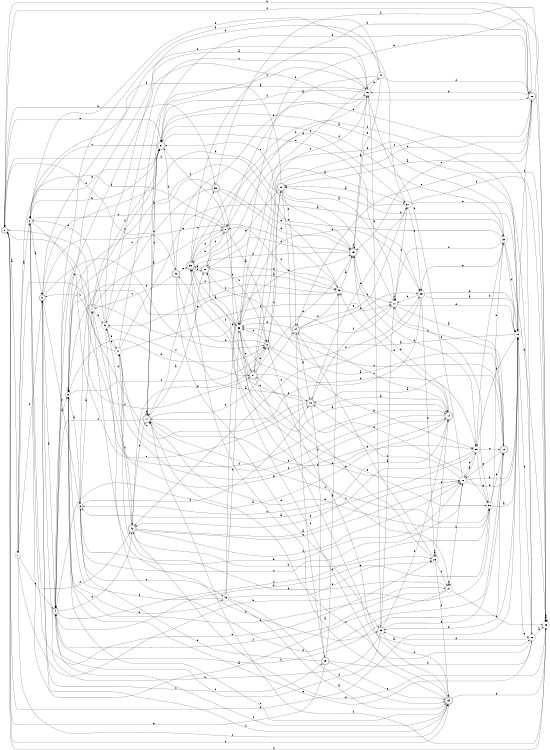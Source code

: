 digraph n38_5 {
__start0 [label="" shape="none"];

rankdir=LR;
size="8,5";

s0 [style="rounded,filled", color="black", fillcolor="white" shape="doublecircle", label="0"];
s1 [style="filled", color="black", fillcolor="white" shape="circle", label="1"];
s2 [style="filled", color="black", fillcolor="white" shape="circle", label="2"];
s3 [style="rounded,filled", color="black", fillcolor="white" shape="doublecircle", label="3"];
s4 [style="rounded,filled", color="black", fillcolor="white" shape="doublecircle", label="4"];
s5 [style="filled", color="black", fillcolor="white" shape="circle", label="5"];
s6 [style="filled", color="black", fillcolor="white" shape="circle", label="6"];
s7 [style="filled", color="black", fillcolor="white" shape="circle", label="7"];
s8 [style="rounded,filled", color="black", fillcolor="white" shape="doublecircle", label="8"];
s9 [style="rounded,filled", color="black", fillcolor="white" shape="doublecircle", label="9"];
s10 [style="rounded,filled", color="black", fillcolor="white" shape="doublecircle", label="10"];
s11 [style="filled", color="black", fillcolor="white" shape="circle", label="11"];
s12 [style="rounded,filled", color="black", fillcolor="white" shape="doublecircle", label="12"];
s13 [style="rounded,filled", color="black", fillcolor="white" shape="doublecircle", label="13"];
s14 [style="rounded,filled", color="black", fillcolor="white" shape="doublecircle", label="14"];
s15 [style="rounded,filled", color="black", fillcolor="white" shape="doublecircle", label="15"];
s16 [style="filled", color="black", fillcolor="white" shape="circle", label="16"];
s17 [style="rounded,filled", color="black", fillcolor="white" shape="doublecircle", label="17"];
s18 [style="rounded,filled", color="black", fillcolor="white" shape="doublecircle", label="18"];
s19 [style="filled", color="black", fillcolor="white" shape="circle", label="19"];
s20 [style="rounded,filled", color="black", fillcolor="white" shape="doublecircle", label="20"];
s21 [style="rounded,filled", color="black", fillcolor="white" shape="doublecircle", label="21"];
s22 [style="filled", color="black", fillcolor="white" shape="circle", label="22"];
s23 [style="filled", color="black", fillcolor="white" shape="circle", label="23"];
s24 [style="rounded,filled", color="black", fillcolor="white" shape="doublecircle", label="24"];
s25 [style="filled", color="black", fillcolor="white" shape="circle", label="25"];
s26 [style="filled", color="black", fillcolor="white" shape="circle", label="26"];
s27 [style="filled", color="black", fillcolor="white" shape="circle", label="27"];
s28 [style="filled", color="black", fillcolor="white" shape="circle", label="28"];
s29 [style="filled", color="black", fillcolor="white" shape="circle", label="29"];
s30 [style="filled", color="black", fillcolor="white" shape="circle", label="30"];
s31 [style="rounded,filled", color="black", fillcolor="white" shape="doublecircle", label="31"];
s32 [style="rounded,filled", color="black", fillcolor="white" shape="doublecircle", label="32"];
s33 [style="filled", color="black", fillcolor="white" shape="circle", label="33"];
s34 [style="rounded,filled", color="black", fillcolor="white" shape="doublecircle", label="34"];
s35 [style="rounded,filled", color="black", fillcolor="white" shape="doublecircle", label="35"];
s36 [style="filled", color="black", fillcolor="white" shape="circle", label="36"];
s37 [style="filled", color="black", fillcolor="white" shape="circle", label="37"];
s38 [style="filled", color="black", fillcolor="white" shape="circle", label="38"];
s39 [style="rounded,filled", color="black", fillcolor="white" shape="doublecircle", label="39"];
s40 [style="filled", color="black", fillcolor="white" shape="circle", label="40"];
s41 [style="filled", color="black", fillcolor="white" shape="circle", label="41"];
s42 [style="rounded,filled", color="black", fillcolor="white" shape="doublecircle", label="42"];
s43 [style="filled", color="black", fillcolor="white" shape="circle", label="43"];
s44 [style="filled", color="black", fillcolor="white" shape="circle", label="44"];
s45 [style="rounded,filled", color="black", fillcolor="white" shape="doublecircle", label="45"];
s46 [style="filled", color="black", fillcolor="white" shape="circle", label="46"];
s0 -> s1 [label="a"];
s0 -> s39 [label="b"];
s0 -> s34 [label="c"];
s0 -> s19 [label="d"];
s0 -> s31 [label="e"];
s0 -> s23 [label="f"];
s1 -> s2 [label="a"];
s1 -> s38 [label="b"];
s1 -> s34 [label="c"];
s1 -> s3 [label="d"];
s1 -> s4 [label="e"];
s1 -> s21 [label="f"];
s2 -> s3 [label="a"];
s2 -> s26 [label="b"];
s2 -> s8 [label="c"];
s2 -> s42 [label="d"];
s2 -> s31 [label="e"];
s2 -> s14 [label="f"];
s3 -> s4 [label="a"];
s3 -> s16 [label="b"];
s3 -> s45 [label="c"];
s3 -> s6 [label="d"];
s3 -> s43 [label="e"];
s3 -> s9 [label="f"];
s4 -> s5 [label="a"];
s4 -> s20 [label="b"];
s4 -> s34 [label="c"];
s4 -> s38 [label="d"];
s4 -> s42 [label="e"];
s4 -> s38 [label="f"];
s5 -> s6 [label="a"];
s5 -> s46 [label="b"];
s5 -> s9 [label="c"];
s5 -> s27 [label="d"];
s5 -> s9 [label="e"];
s5 -> s5 [label="f"];
s6 -> s7 [label="a"];
s6 -> s13 [label="b"];
s6 -> s28 [label="c"];
s6 -> s28 [label="d"];
s6 -> s46 [label="e"];
s6 -> s43 [label="f"];
s7 -> s8 [label="a"];
s7 -> s4 [label="b"];
s7 -> s31 [label="c"];
s7 -> s40 [label="d"];
s7 -> s14 [label="e"];
s7 -> s31 [label="f"];
s8 -> s9 [label="a"];
s8 -> s35 [label="b"];
s8 -> s31 [label="c"];
s8 -> s35 [label="d"];
s8 -> s36 [label="e"];
s8 -> s1 [label="f"];
s9 -> s10 [label="a"];
s9 -> s29 [label="b"];
s9 -> s36 [label="c"];
s9 -> s32 [label="d"];
s9 -> s42 [label="e"];
s9 -> s25 [label="f"];
s10 -> s11 [label="a"];
s10 -> s2 [label="b"];
s10 -> s9 [label="c"];
s10 -> s20 [label="d"];
s10 -> s18 [label="e"];
s10 -> s24 [label="f"];
s11 -> s12 [label="a"];
s11 -> s3 [label="b"];
s11 -> s37 [label="c"];
s11 -> s19 [label="d"];
s11 -> s5 [label="e"];
s11 -> s11 [label="f"];
s12 -> s13 [label="a"];
s12 -> s4 [label="b"];
s12 -> s36 [label="c"];
s12 -> s7 [label="d"];
s12 -> s28 [label="e"];
s12 -> s15 [label="f"];
s13 -> s14 [label="a"];
s13 -> s18 [label="b"];
s13 -> s0 [label="c"];
s13 -> s45 [label="d"];
s13 -> s0 [label="e"];
s13 -> s11 [label="f"];
s14 -> s4 [label="a"];
s14 -> s15 [label="b"];
s14 -> s6 [label="c"];
s14 -> s43 [label="d"];
s14 -> s41 [label="e"];
s14 -> s41 [label="f"];
s15 -> s16 [label="a"];
s15 -> s29 [label="b"];
s15 -> s15 [label="c"];
s15 -> s18 [label="d"];
s15 -> s31 [label="e"];
s15 -> s17 [label="f"];
s16 -> s17 [label="a"];
s16 -> s44 [label="b"];
s16 -> s31 [label="c"];
s16 -> s8 [label="d"];
s16 -> s33 [label="e"];
s16 -> s31 [label="f"];
s17 -> s18 [label="a"];
s17 -> s24 [label="b"];
s17 -> s31 [label="c"];
s17 -> s17 [label="d"];
s17 -> s29 [label="e"];
s17 -> s4 [label="f"];
s18 -> s12 [label="a"];
s18 -> s9 [label="b"];
s18 -> s8 [label="c"];
s18 -> s19 [label="d"];
s18 -> s43 [label="e"];
s18 -> s35 [label="f"];
s19 -> s10 [label="a"];
s19 -> s10 [label="b"];
s19 -> s20 [label="c"];
s19 -> s33 [label="d"];
s19 -> s22 [label="e"];
s19 -> s29 [label="f"];
s20 -> s10 [label="a"];
s20 -> s0 [label="b"];
s20 -> s21 [label="c"];
s20 -> s16 [label="d"];
s20 -> s15 [label="e"];
s20 -> s0 [label="f"];
s21 -> s22 [label="a"];
s21 -> s9 [label="b"];
s21 -> s16 [label="c"];
s21 -> s15 [label="d"];
s21 -> s38 [label="e"];
s21 -> s35 [label="f"];
s22 -> s23 [label="a"];
s22 -> s19 [label="b"];
s22 -> s31 [label="c"];
s22 -> s33 [label="d"];
s22 -> s5 [label="e"];
s22 -> s17 [label="f"];
s23 -> s23 [label="a"];
s23 -> s23 [label="b"];
s23 -> s24 [label="c"];
s23 -> s42 [label="d"];
s23 -> s36 [label="e"];
s23 -> s17 [label="f"];
s24 -> s13 [label="a"];
s24 -> s25 [label="b"];
s24 -> s14 [label="c"];
s24 -> s36 [label="d"];
s24 -> s37 [label="e"];
s24 -> s43 [label="f"];
s25 -> s19 [label="a"];
s25 -> s11 [label="b"];
s25 -> s17 [label="c"];
s25 -> s19 [label="d"];
s25 -> s26 [label="e"];
s25 -> s42 [label="f"];
s26 -> s26 [label="a"];
s26 -> s21 [label="b"];
s26 -> s27 [label="c"];
s26 -> s14 [label="d"];
s26 -> s24 [label="e"];
s26 -> s34 [label="f"];
s27 -> s2 [label="a"];
s27 -> s28 [label="b"];
s27 -> s27 [label="c"];
s27 -> s41 [label="d"];
s27 -> s23 [label="e"];
s27 -> s4 [label="f"];
s28 -> s29 [label="a"];
s28 -> s19 [label="b"];
s28 -> s13 [label="c"];
s28 -> s19 [label="d"];
s28 -> s35 [label="e"];
s28 -> s16 [label="f"];
s29 -> s6 [label="a"];
s29 -> s28 [label="b"];
s29 -> s12 [label="c"];
s29 -> s30 [label="d"];
s29 -> s38 [label="e"];
s29 -> s42 [label="f"];
s30 -> s31 [label="a"];
s30 -> s23 [label="b"];
s30 -> s5 [label="c"];
s30 -> s19 [label="d"];
s30 -> s25 [label="e"];
s30 -> s11 [label="f"];
s31 -> s17 [label="a"];
s31 -> s2 [label="b"];
s31 -> s2 [label="c"];
s31 -> s32 [label="d"];
s31 -> s25 [label="e"];
s31 -> s30 [label="f"];
s32 -> s13 [label="a"];
s32 -> s16 [label="b"];
s32 -> s7 [label="c"];
s32 -> s33 [label="d"];
s32 -> s35 [label="e"];
s32 -> s0 [label="f"];
s33 -> s11 [label="a"];
s33 -> s3 [label="b"];
s33 -> s4 [label="c"];
s33 -> s34 [label="d"];
s33 -> s12 [label="e"];
s33 -> s14 [label="f"];
s34 -> s35 [label="a"];
s34 -> s9 [label="b"];
s34 -> s18 [label="c"];
s34 -> s23 [label="d"];
s34 -> s5 [label="e"];
s34 -> s3 [label="f"];
s35 -> s36 [label="a"];
s35 -> s20 [label="b"];
s35 -> s39 [label="c"];
s35 -> s22 [label="d"];
s35 -> s37 [label="e"];
s35 -> s18 [label="f"];
s36 -> s37 [label="a"];
s36 -> s25 [label="b"];
s36 -> s21 [label="c"];
s36 -> s29 [label="d"];
s36 -> s38 [label="e"];
s36 -> s27 [label="f"];
s37 -> s10 [label="a"];
s37 -> s2 [label="b"];
s37 -> s25 [label="c"];
s37 -> s13 [label="d"];
s37 -> s19 [label="e"];
s37 -> s23 [label="f"];
s38 -> s19 [label="a"];
s38 -> s30 [label="b"];
s38 -> s17 [label="c"];
s38 -> s12 [label="d"];
s38 -> s17 [label="e"];
s38 -> s11 [label="f"];
s39 -> s14 [label="a"];
s39 -> s23 [label="b"];
s39 -> s5 [label="c"];
s39 -> s15 [label="d"];
s39 -> s15 [label="e"];
s39 -> s40 [label="f"];
s40 -> s16 [label="a"];
s40 -> s33 [label="b"];
s40 -> s16 [label="c"];
s40 -> s2 [label="d"];
s40 -> s41 [label="e"];
s40 -> s21 [label="f"];
s41 -> s30 [label="a"];
s41 -> s3 [label="b"];
s41 -> s40 [label="c"];
s41 -> s20 [label="d"];
s41 -> s11 [label="e"];
s41 -> s42 [label="f"];
s42 -> s28 [label="a"];
s42 -> s26 [label="b"];
s42 -> s28 [label="c"];
s42 -> s40 [label="d"];
s42 -> s17 [label="e"];
s42 -> s28 [label="f"];
s43 -> s15 [label="a"];
s43 -> s11 [label="b"];
s43 -> s40 [label="c"];
s43 -> s8 [label="d"];
s43 -> s5 [label="e"];
s43 -> s0 [label="f"];
s44 -> s8 [label="a"];
s44 -> s4 [label="b"];
s44 -> s36 [label="c"];
s44 -> s20 [label="d"];
s44 -> s15 [label="e"];
s44 -> s5 [label="f"];
s45 -> s43 [label="a"];
s45 -> s22 [label="b"];
s45 -> s34 [label="c"];
s45 -> s6 [label="d"];
s45 -> s0 [label="e"];
s45 -> s24 [label="f"];
s46 -> s34 [label="a"];
s46 -> s15 [label="b"];
s46 -> s36 [label="c"];
s46 -> s34 [label="d"];
s46 -> s26 [label="e"];
s46 -> s5 [label="f"];

}